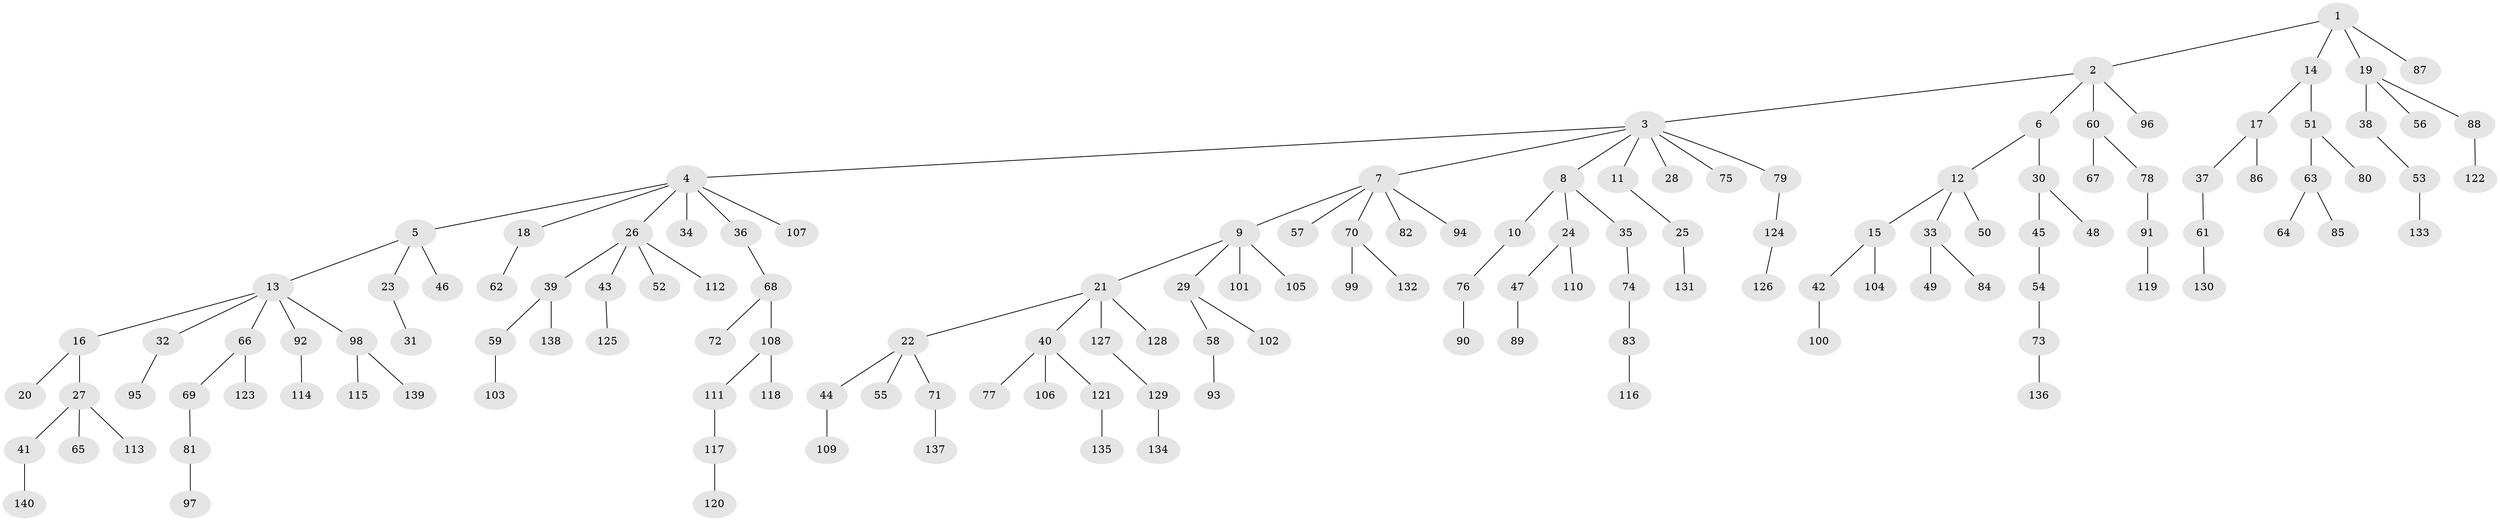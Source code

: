 // Generated by graph-tools (version 1.1) at 2025/36/03/09/25 02:36:32]
// undirected, 140 vertices, 139 edges
graph export_dot {
graph [start="1"]
  node [color=gray90,style=filled];
  1;
  2;
  3;
  4;
  5;
  6;
  7;
  8;
  9;
  10;
  11;
  12;
  13;
  14;
  15;
  16;
  17;
  18;
  19;
  20;
  21;
  22;
  23;
  24;
  25;
  26;
  27;
  28;
  29;
  30;
  31;
  32;
  33;
  34;
  35;
  36;
  37;
  38;
  39;
  40;
  41;
  42;
  43;
  44;
  45;
  46;
  47;
  48;
  49;
  50;
  51;
  52;
  53;
  54;
  55;
  56;
  57;
  58;
  59;
  60;
  61;
  62;
  63;
  64;
  65;
  66;
  67;
  68;
  69;
  70;
  71;
  72;
  73;
  74;
  75;
  76;
  77;
  78;
  79;
  80;
  81;
  82;
  83;
  84;
  85;
  86;
  87;
  88;
  89;
  90;
  91;
  92;
  93;
  94;
  95;
  96;
  97;
  98;
  99;
  100;
  101;
  102;
  103;
  104;
  105;
  106;
  107;
  108;
  109;
  110;
  111;
  112;
  113;
  114;
  115;
  116;
  117;
  118;
  119;
  120;
  121;
  122;
  123;
  124;
  125;
  126;
  127;
  128;
  129;
  130;
  131;
  132;
  133;
  134;
  135;
  136;
  137;
  138;
  139;
  140;
  1 -- 2;
  1 -- 14;
  1 -- 19;
  1 -- 87;
  2 -- 3;
  2 -- 6;
  2 -- 60;
  2 -- 96;
  3 -- 4;
  3 -- 7;
  3 -- 8;
  3 -- 11;
  3 -- 28;
  3 -- 75;
  3 -- 79;
  4 -- 5;
  4 -- 18;
  4 -- 26;
  4 -- 34;
  4 -- 36;
  4 -- 107;
  5 -- 13;
  5 -- 23;
  5 -- 46;
  6 -- 12;
  6 -- 30;
  7 -- 9;
  7 -- 57;
  7 -- 70;
  7 -- 82;
  7 -- 94;
  8 -- 10;
  8 -- 24;
  8 -- 35;
  9 -- 21;
  9 -- 29;
  9 -- 101;
  9 -- 105;
  10 -- 76;
  11 -- 25;
  12 -- 15;
  12 -- 33;
  12 -- 50;
  13 -- 16;
  13 -- 32;
  13 -- 66;
  13 -- 92;
  13 -- 98;
  14 -- 17;
  14 -- 51;
  15 -- 42;
  15 -- 104;
  16 -- 20;
  16 -- 27;
  17 -- 37;
  17 -- 86;
  18 -- 62;
  19 -- 38;
  19 -- 56;
  19 -- 88;
  21 -- 22;
  21 -- 40;
  21 -- 127;
  21 -- 128;
  22 -- 44;
  22 -- 55;
  22 -- 71;
  23 -- 31;
  24 -- 47;
  24 -- 110;
  25 -- 131;
  26 -- 39;
  26 -- 43;
  26 -- 52;
  26 -- 112;
  27 -- 41;
  27 -- 65;
  27 -- 113;
  29 -- 58;
  29 -- 102;
  30 -- 45;
  30 -- 48;
  32 -- 95;
  33 -- 49;
  33 -- 84;
  35 -- 74;
  36 -- 68;
  37 -- 61;
  38 -- 53;
  39 -- 59;
  39 -- 138;
  40 -- 77;
  40 -- 106;
  40 -- 121;
  41 -- 140;
  42 -- 100;
  43 -- 125;
  44 -- 109;
  45 -- 54;
  47 -- 89;
  51 -- 63;
  51 -- 80;
  53 -- 133;
  54 -- 73;
  58 -- 93;
  59 -- 103;
  60 -- 67;
  60 -- 78;
  61 -- 130;
  63 -- 64;
  63 -- 85;
  66 -- 69;
  66 -- 123;
  68 -- 72;
  68 -- 108;
  69 -- 81;
  70 -- 99;
  70 -- 132;
  71 -- 137;
  73 -- 136;
  74 -- 83;
  76 -- 90;
  78 -- 91;
  79 -- 124;
  81 -- 97;
  83 -- 116;
  88 -- 122;
  91 -- 119;
  92 -- 114;
  98 -- 115;
  98 -- 139;
  108 -- 111;
  108 -- 118;
  111 -- 117;
  117 -- 120;
  121 -- 135;
  124 -- 126;
  127 -- 129;
  129 -- 134;
}
